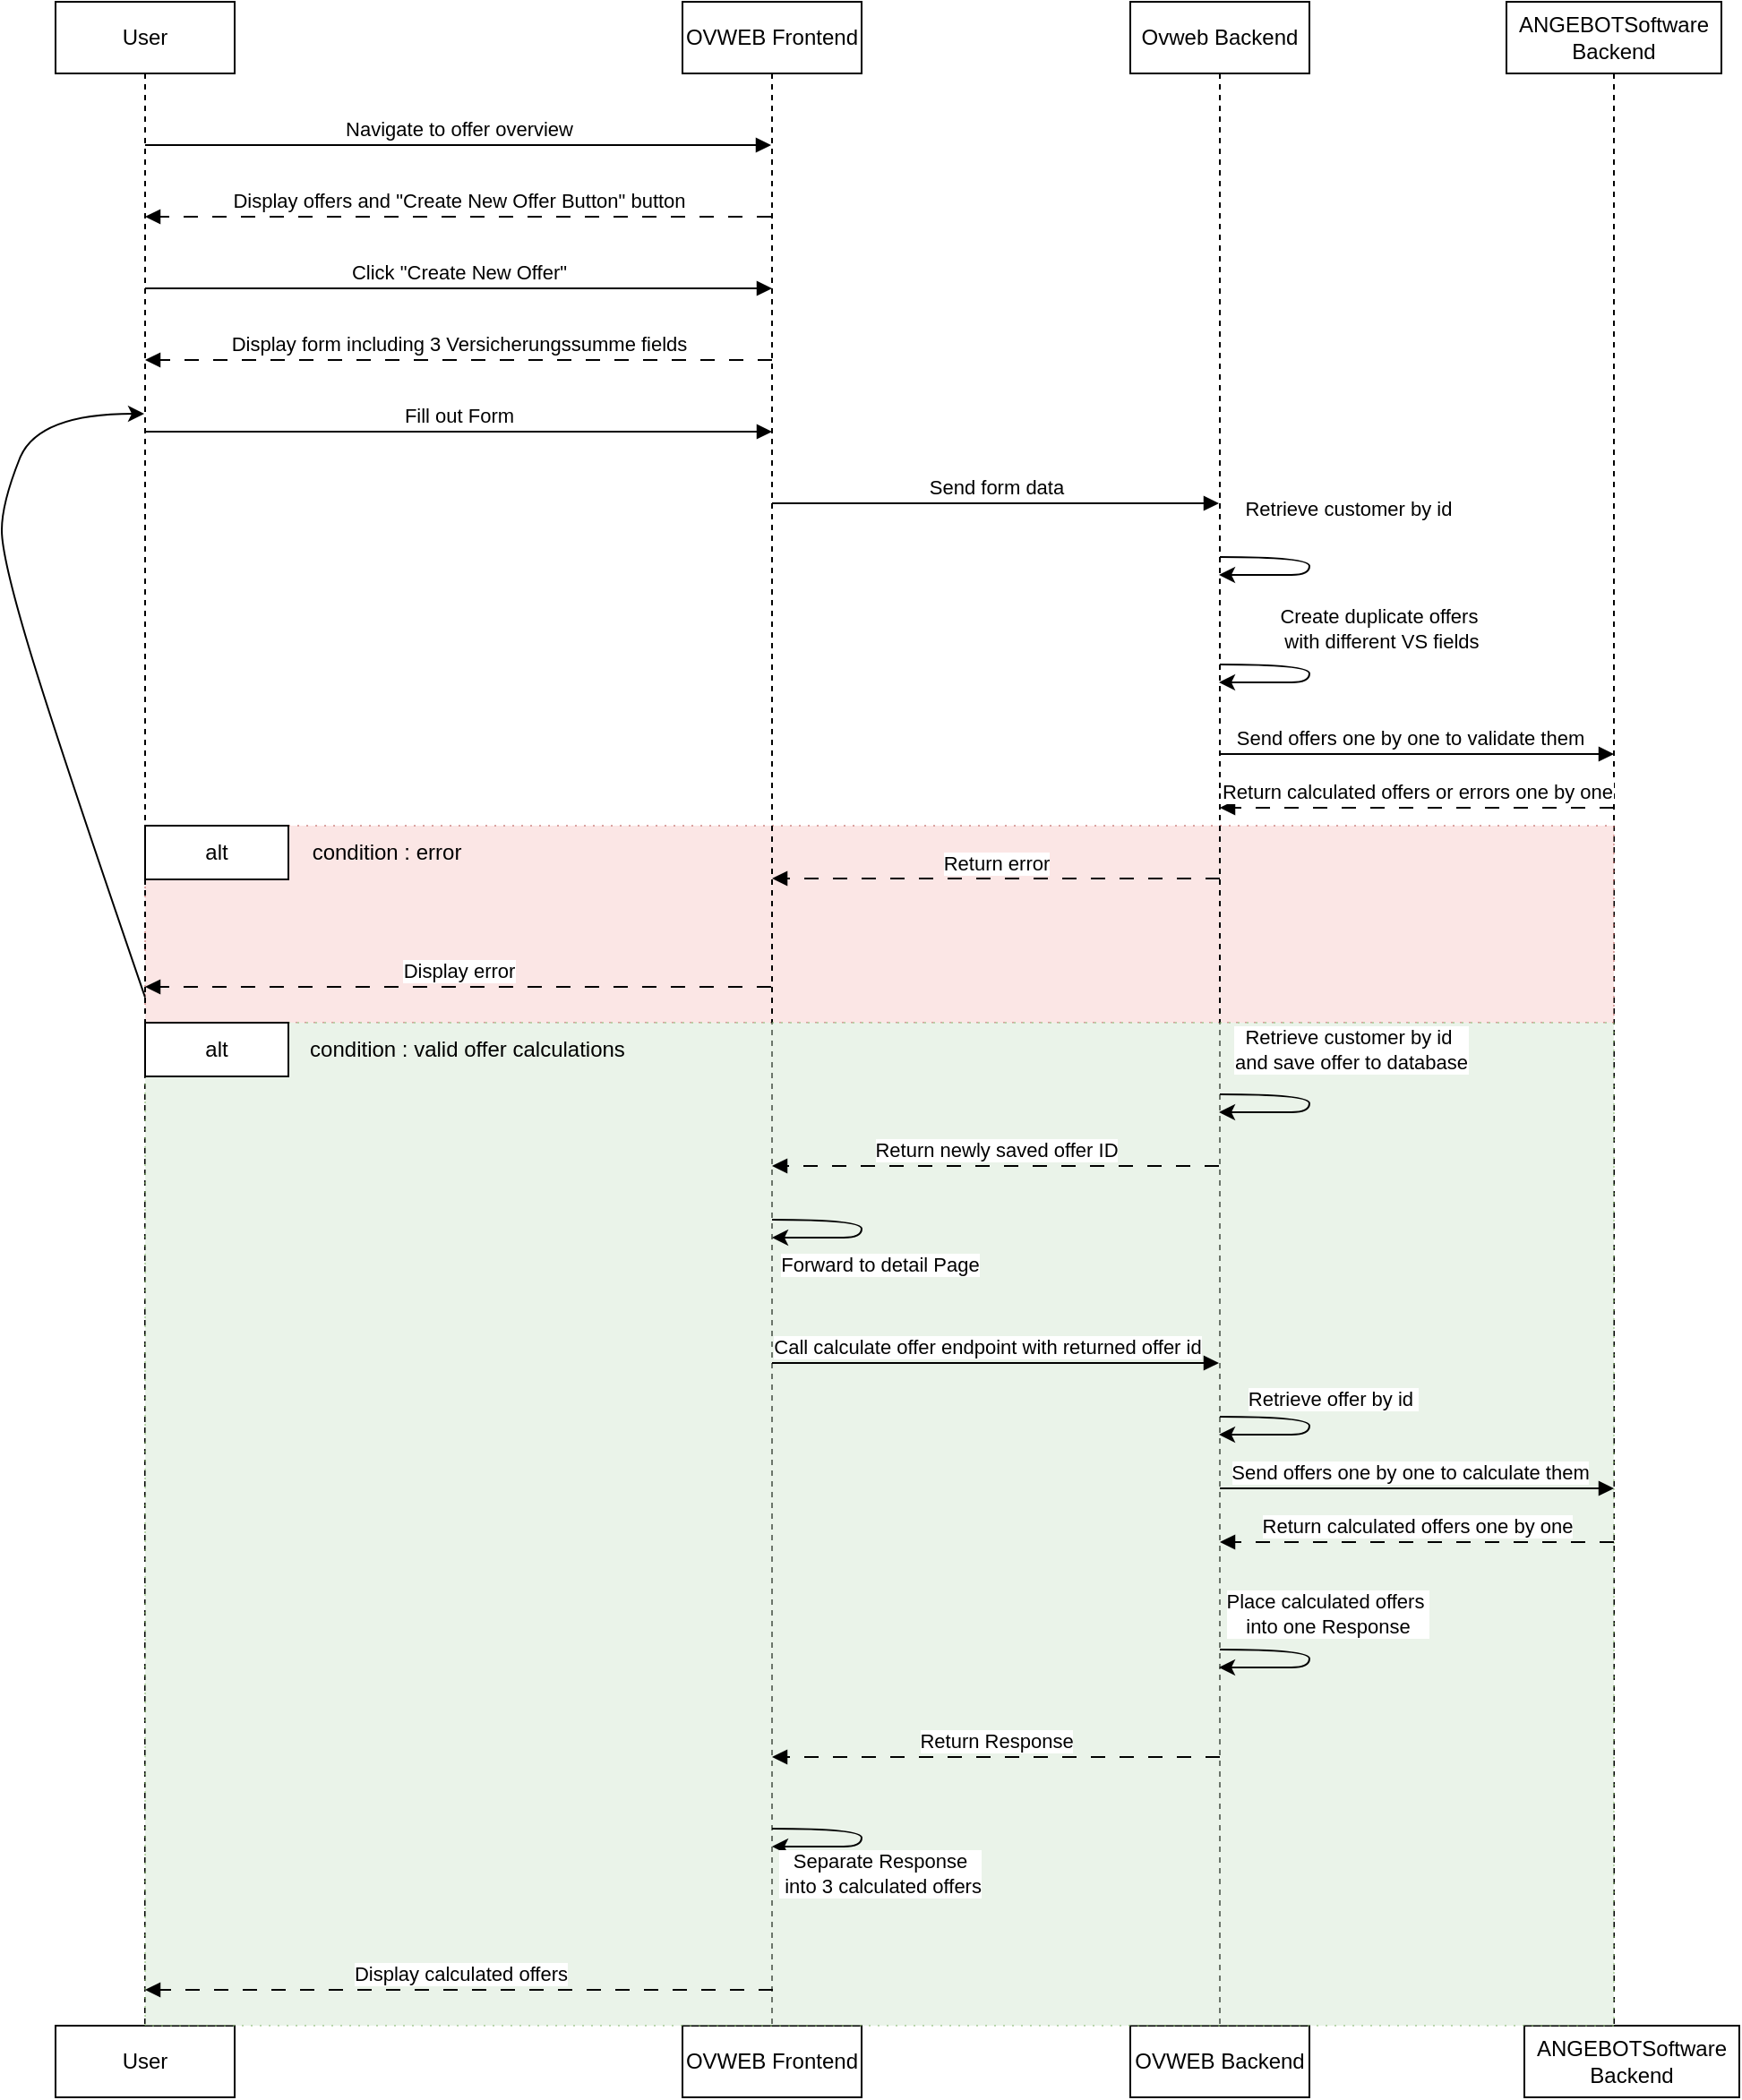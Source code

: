 <mxfile version="24.2.5" type="device">
  <diagram name="Page-1" id="2YBvvXClWsGukQMizWep">
    <mxGraphModel dx="1434" dy="772" grid="1" gridSize="10" guides="1" tooltips="1" connect="1" arrows="1" fold="1" page="1" pageScale="1" pageWidth="850" pageHeight="1100" math="0" shadow="0">
      <root>
        <mxCell id="0" />
        <mxCell id="1" parent="0" />
        <mxCell id="aM9ryv3xv72pqoxQDRHE-7" value="Navigate to offer overview" style="html=1;verticalAlign=bottom;endArrow=block;edgeStyle=elbowEdgeStyle;elbow=vertical;curved=0;rounded=0;" parent="1" source="aM9ryv3xv72pqoxQDRHE-1" target="aM9ryv3xv72pqoxQDRHE-5" edge="1">
          <mxGeometry relative="1" as="geometry">
            <mxPoint x="115" y="170" as="sourcePoint" />
            <Array as="points">
              <mxPoint x="180" y="120" />
            </Array>
            <mxPoint x="385" y="120" as="targetPoint" />
          </mxGeometry>
        </mxCell>
        <mxCell id="aM9ryv3xv72pqoxQDRHE-9" value="Display offers and &quot;Create New Offer Button&quot; button" style="html=1;verticalAlign=bottom;endArrow=block;edgeStyle=elbowEdgeStyle;elbow=vertical;curved=0;rounded=0;dashed=1;dashPattern=8 8;" parent="1" source="aM9ryv3xv72pqoxQDRHE-5" target="aM9ryv3xv72pqoxQDRHE-1" edge="1">
          <mxGeometry relative="1" as="geometry">
            <mxPoint x="385" y="160" as="sourcePoint" />
            <Array as="points">
              <mxPoint x="190" y="160" />
            </Array>
            <mxPoint x="100" y="160" as="targetPoint" />
          </mxGeometry>
        </mxCell>
        <mxCell id="lKvY_Jm0F2j54zqgQGJn-3" value="ANGEBOTSoftware Backend" style="shape=umlLifeline;perimeter=lifelinePerimeter;whiteSpace=wrap;html=1;container=0;dropTarget=0;collapsible=0;recursiveResize=0;outlineConnect=0;portConstraint=eastwest;newEdgeStyle={&quot;edgeStyle&quot;:&quot;elbowEdgeStyle&quot;,&quot;elbow&quot;:&quot;vertical&quot;,&quot;curved&quot;:0,&quot;rounded&quot;:0};" parent="1" vertex="1">
          <mxGeometry x="850" y="40" width="120" height="1130" as="geometry" />
        </mxCell>
        <mxCell id="lKvY_Jm0F2j54zqgQGJn-5" value="Click &quot;Create New Offer&quot;" style="html=1;verticalAlign=bottom;endArrow=block;edgeStyle=elbowEdgeStyle;elbow=vertical;curved=0;rounded=0;" parent="1" edge="1">
          <mxGeometry relative="1" as="geometry">
            <mxPoint x="90" y="200" as="sourcePoint" />
            <Array as="points">
              <mxPoint x="180" y="200" />
            </Array>
            <mxPoint x="440" y="200" as="targetPoint" />
          </mxGeometry>
        </mxCell>
        <mxCell id="lKvY_Jm0F2j54zqgQGJn-6" value="Display form &lt;span style=&quot;&quot;&gt;including 3 Versicherungssumme fields&lt;/span&gt;" style="html=1;verticalAlign=bottom;endArrow=block;edgeStyle=elbowEdgeStyle;elbow=vertical;curved=0;rounded=0;labelBackgroundColor=none;dashed=1;dashPattern=8 8;" parent="1" edge="1">
          <mxGeometry relative="1" as="geometry">
            <mxPoint x="440" y="240" as="sourcePoint" />
            <Array as="points">
              <mxPoint x="190" y="240" />
            </Array>
            <mxPoint x="90" y="240" as="targetPoint" />
          </mxGeometry>
        </mxCell>
        <mxCell id="lKvY_Jm0F2j54zqgQGJn-13" value="Fill out Form" style="html=1;verticalAlign=bottom;endArrow=block;edgeStyle=elbowEdgeStyle;elbow=vertical;curved=0;rounded=0;" parent="1" edge="1">
          <mxGeometry relative="1" as="geometry">
            <mxPoint x="90" y="280" as="sourcePoint" />
            <Array as="points">
              <mxPoint x="180" y="280" />
            </Array>
            <mxPoint x="440" y="280" as="targetPoint" />
          </mxGeometry>
        </mxCell>
        <mxCell id="lKvY_Jm0F2j54zqgQGJn-14" value="Send form data" style="html=1;verticalAlign=bottom;endArrow=block;edgeStyle=elbowEdgeStyle;elbow=vertical;curved=0;rounded=0;" parent="1" edge="1">
          <mxGeometry relative="1" as="geometry">
            <mxPoint x="440" y="320" as="sourcePoint" />
            <Array as="points">
              <mxPoint x="530" y="320" />
            </Array>
            <mxPoint x="689.5" y="320" as="targetPoint" />
          </mxGeometry>
        </mxCell>
        <mxCell id="lKvY_Jm0F2j54zqgQGJn-16" value="" style="curved=1;endArrow=classic;html=1;rounded=0;" parent="1" edge="1">
          <mxGeometry width="50" height="50" relative="1" as="geometry">
            <mxPoint x="690" y="350" as="sourcePoint" />
            <mxPoint x="689.5" y="360" as="targetPoint" />
            <Array as="points">
              <mxPoint x="740" y="350" />
              <mxPoint x="740" y="360" />
              <mxPoint x="720" y="360" />
              <mxPoint x="710" y="360" />
            </Array>
          </mxGeometry>
        </mxCell>
        <mxCell id="lKvY_Jm0F2j54zqgQGJn-17" value="Retrieve customer by id&amp;nbsp;&lt;div&gt;&lt;br&gt;&lt;/div&gt;" style="edgeLabel;html=1;align=center;verticalAlign=middle;resizable=0;points=[];" parent="lKvY_Jm0F2j54zqgQGJn-16" vertex="1" connectable="0">
          <mxGeometry x="-0.408" y="1" relative="1" as="geometry">
            <mxPoint x="40" y="-19" as="offset" />
          </mxGeometry>
        </mxCell>
        <mxCell id="lKvY_Jm0F2j54zqgQGJn-32" value="User" style="rounded=0;whiteSpace=wrap;html=1;" parent="1" vertex="1">
          <mxGeometry x="40" y="1170" width="100" height="40" as="geometry" />
        </mxCell>
        <mxCell id="lKvY_Jm0F2j54zqgQGJn-33" value="OVWEB Frontend" style="rounded=0;whiteSpace=wrap;html=1;" parent="1" vertex="1">
          <mxGeometry x="390" y="1170" width="100" height="40" as="geometry" />
        </mxCell>
        <mxCell id="lKvY_Jm0F2j54zqgQGJn-34" value="OVWEB Backend" style="rounded=0;whiteSpace=wrap;html=1;" parent="1" vertex="1">
          <mxGeometry x="640" y="1170" width="100" height="40" as="geometry" />
        </mxCell>
        <mxCell id="lKvY_Jm0F2j54zqgQGJn-35" value="ANGEBOTSoftware Backend" style="rounded=0;whiteSpace=wrap;html=1;" parent="1" vertex="1">
          <mxGeometry x="860" y="1170" width="120" height="40" as="geometry" />
        </mxCell>
        <mxCell id="Sgo-pSfODDf2OebPfVKA-1" value="" style="curved=1;endArrow=classic;html=1;rounded=0;" parent="1" edge="1">
          <mxGeometry width="50" height="50" relative="1" as="geometry">
            <mxPoint x="690" y="410" as="sourcePoint" />
            <mxPoint x="689.5" y="420" as="targetPoint" />
            <Array as="points">
              <mxPoint x="740" y="410" />
              <mxPoint x="740" y="420" />
              <mxPoint x="720" y="420" />
              <mxPoint x="710" y="420" />
            </Array>
          </mxGeometry>
        </mxCell>
        <mxCell id="Sgo-pSfODDf2OebPfVKA-2" value="&lt;span style=&quot;&quot;&gt;Create duplicate offers&amp;nbsp;&lt;/span&gt;&lt;div&gt;&lt;span style=&quot;&quot;&gt;with different VS fields&lt;/span&gt;&lt;/div&gt;" style="edgeLabel;html=1;align=center;verticalAlign=middle;resizable=0;points=[];labelBackgroundColor=none;" parent="Sgo-pSfODDf2OebPfVKA-1" vertex="1" connectable="0">
          <mxGeometry x="-0.408" y="1" relative="1" as="geometry">
            <mxPoint x="57" y="-19" as="offset" />
          </mxGeometry>
        </mxCell>
        <mxCell id="Sgo-pSfODDf2OebPfVKA-4" value="" style="rounded=0;whiteSpace=wrap;html=1;fillColor=#f8cecc;dashed=1;dashPattern=1 4;strokeColor=#b85450;opacity=50;" parent="1" vertex="1">
          <mxGeometry x="90" y="500" width="820" height="110" as="geometry" />
        </mxCell>
        <mxCell id="Sgo-pSfODDf2OebPfVKA-5" value="alt" style="rounded=0;whiteSpace=wrap;html=1;" parent="1" vertex="1">
          <mxGeometry x="90" y="500" width="80" height="30" as="geometry" />
        </mxCell>
        <mxCell id="Sgo-pSfODDf2OebPfVKA-8" value="condition : error" style="text;html=1;align=center;verticalAlign=middle;whiteSpace=wrap;rounded=0;" parent="1" vertex="1">
          <mxGeometry x="170" y="500" width="110" height="30" as="geometry" />
        </mxCell>
        <mxCell id="lKvY_Jm0F2j54zqgQGJn-1" value="Ovweb Backend" style="shape=umlLifeline;perimeter=lifelinePerimeter;whiteSpace=wrap;html=1;container=0;dropTarget=0;collapsible=0;recursiveResize=0;outlineConnect=0;portConstraint=eastwest;newEdgeStyle={&quot;edgeStyle&quot;:&quot;elbowEdgeStyle&quot;,&quot;elbow&quot;:&quot;vertical&quot;,&quot;curved&quot;:0,&quot;rounded&quot;:0};" parent="1" vertex="1">
          <mxGeometry x="640" y="40" width="100" height="1130" as="geometry" />
        </mxCell>
        <mxCell id="aM9ryv3xv72pqoxQDRHE-5" value="OVWEB Frontend" style="shape=umlLifeline;perimeter=lifelinePerimeter;whiteSpace=wrap;html=1;container=0;dropTarget=0;collapsible=0;recursiveResize=0;outlineConnect=0;portConstraint=eastwest;newEdgeStyle={&quot;edgeStyle&quot;:&quot;elbowEdgeStyle&quot;,&quot;elbow&quot;:&quot;vertical&quot;,&quot;curved&quot;:0,&quot;rounded&quot;:0};" parent="1" vertex="1">
          <mxGeometry x="390" y="40" width="100" height="1130" as="geometry" />
        </mxCell>
        <mxCell id="aM9ryv3xv72pqoxQDRHE-1" value="User" style="shape=umlLifeline;perimeter=lifelinePerimeter;whiteSpace=wrap;html=1;container=0;dropTarget=0;collapsible=0;recursiveResize=0;outlineConnect=0;portConstraint=eastwest;newEdgeStyle={&quot;edgeStyle&quot;:&quot;elbowEdgeStyle&quot;,&quot;elbow&quot;:&quot;vertical&quot;,&quot;curved&quot;:0,&quot;rounded&quot;:0};" parent="1" vertex="1">
          <mxGeometry x="40" y="40" width="100" height="1130" as="geometry" />
        </mxCell>
        <mxCell id="Sgo-pSfODDf2OebPfVKA-11" value="Return error" style="html=1;verticalAlign=bottom;endArrow=block;edgeStyle=elbowEdgeStyle;elbow=vertical;curved=0;rounded=0;dashed=1;dashPattern=8 8;" parent="1" edge="1">
          <mxGeometry x="0.0" relative="1" as="geometry">
            <mxPoint x="690" y="529.52" as="sourcePoint" />
            <Array as="points" />
            <mxPoint x="440.024" y="529.663" as="targetPoint" />
            <mxPoint as="offset" />
          </mxGeometry>
        </mxCell>
        <mxCell id="Sgo-pSfODDf2OebPfVKA-13" value="Send offers one by one to validate them" style="html=1;verticalAlign=bottom;endArrow=block;edgeStyle=elbowEdgeStyle;elbow=vertical;curved=0;rounded=0;" parent="1" edge="1">
          <mxGeometry x="-0.038" relative="1" as="geometry">
            <mxPoint x="690" y="460" as="sourcePoint" />
            <Array as="points">
              <mxPoint x="780" y="460" />
            </Array>
            <mxPoint x="910" y="460" as="targetPoint" />
            <mxPoint as="offset" />
          </mxGeometry>
        </mxCell>
        <mxCell id="Sgo-pSfODDf2OebPfVKA-14" value="Return calculated offers or errors one by one" style="html=1;verticalAlign=bottom;endArrow=block;edgeStyle=elbowEdgeStyle;elbow=vertical;curved=0;rounded=0;dashed=1;dashPattern=8 8;" parent="1" edge="1">
          <mxGeometry x="-0.001" relative="1" as="geometry">
            <mxPoint x="910" y="490" as="sourcePoint" />
            <Array as="points" />
            <mxPoint x="690" y="490" as="targetPoint" />
            <mxPoint as="offset" />
          </mxGeometry>
        </mxCell>
        <mxCell id="Sgo-pSfODDf2OebPfVKA-16" value="Display error" style="html=1;verticalAlign=bottom;endArrow=block;edgeStyle=elbowEdgeStyle;elbow=vertical;curved=0;rounded=0;dashed=1;dashPattern=8 8;" parent="1" edge="1">
          <mxGeometry x="-0.001" relative="1" as="geometry">
            <mxPoint x="439.48" y="590.005" as="sourcePoint" />
            <Array as="points" />
            <mxPoint x="90.004" y="590.005" as="targetPoint" />
            <mxPoint as="offset" />
          </mxGeometry>
        </mxCell>
        <mxCell id="Sgo-pSfODDf2OebPfVKA-18" value="" style="curved=1;endArrow=classic;html=1;rounded=0;exitX=0;exitY=0.871;exitDx=0;exitDy=0;exitPerimeter=0;" parent="1" source="Sgo-pSfODDf2OebPfVKA-4" target="aM9ryv3xv72pqoxQDRHE-1" edge="1">
          <mxGeometry width="50" height="50" relative="1" as="geometry">
            <mxPoint x="580" y="420" as="sourcePoint" />
            <mxPoint x="30" y="270" as="targetPoint" />
            <Array as="points">
              <mxPoint x="40" y="450" />
              <mxPoint x="10" y="350" />
              <mxPoint x="10" y="320" />
              <mxPoint x="30" y="270" />
            </Array>
          </mxGeometry>
        </mxCell>
        <mxCell id="Sgo-pSfODDf2OebPfVKA-19" value="" style="rounded=0;whiteSpace=wrap;html=1;fillColor=#d5e8d4;dashed=1;dashPattern=1 4;strokeColor=#82b366;opacity=50;" parent="1" vertex="1">
          <mxGeometry x="90" y="610" width="820" height="560" as="geometry" />
        </mxCell>
        <mxCell id="Sgo-pSfODDf2OebPfVKA-20" value="alt" style="rounded=0;whiteSpace=wrap;html=1;" parent="1" vertex="1">
          <mxGeometry x="90" y="610" width="80" height="30" as="geometry" />
        </mxCell>
        <mxCell id="Sgo-pSfODDf2OebPfVKA-21" value="condition : valid offer calculations" style="text;html=1;align=center;verticalAlign=middle;whiteSpace=wrap;rounded=0;" parent="1" vertex="1">
          <mxGeometry x="170" y="610" width="200" height="30" as="geometry" />
        </mxCell>
        <mxCell id="Sgo-pSfODDf2OebPfVKA-22" value="" style="curved=1;endArrow=classic;html=1;rounded=0;" parent="1" edge="1">
          <mxGeometry width="50" height="50" relative="1" as="geometry">
            <mxPoint x="690" y="650" as="sourcePoint" />
            <mxPoint x="689.5" y="660" as="targetPoint" />
            <Array as="points">
              <mxPoint x="740" y="650" />
              <mxPoint x="740" y="660" />
              <mxPoint x="720" y="660" />
              <mxPoint x="710" y="660" />
            </Array>
          </mxGeometry>
        </mxCell>
        <mxCell id="Sgo-pSfODDf2OebPfVKA-23" value="Retrieve customer by id&amp;nbsp;&lt;div&gt;and save offer to database&lt;/div&gt;" style="edgeLabel;html=1;align=center;verticalAlign=middle;resizable=0;points=[];" parent="Sgo-pSfODDf2OebPfVKA-22" vertex="1" connectable="0">
          <mxGeometry x="-0.408" y="1" relative="1" as="geometry">
            <mxPoint x="40" y="-24" as="offset" />
          </mxGeometry>
        </mxCell>
        <mxCell id="lKvY_Jm0F2j54zqgQGJn-19" value="Return newly saved offer ID" style="html=1;verticalAlign=bottom;endArrow=block;edgeStyle=elbowEdgeStyle;elbow=vertical;curved=0;rounded=0;dashed=1;dashPattern=8 8;" parent="1" edge="1">
          <mxGeometry relative="1" as="geometry">
            <mxPoint x="689.5" y="690" as="sourcePoint" />
            <Array as="points" />
            <mxPoint x="440" y="690" as="targetPoint" />
          </mxGeometry>
        </mxCell>
        <mxCell id="lKvY_Jm0F2j54zqgQGJn-20" value="" style="curved=1;endArrow=classic;html=1;rounded=0;" parent="1" edge="1">
          <mxGeometry width="50" height="50" relative="1" as="geometry">
            <mxPoint x="440" y="720" as="sourcePoint" />
            <mxPoint x="440" y="730" as="targetPoint" />
            <Array as="points">
              <mxPoint x="490" y="720" />
              <mxPoint x="490" y="730" />
              <mxPoint x="470" y="730" />
              <mxPoint x="460" y="730" />
            </Array>
          </mxGeometry>
        </mxCell>
        <mxCell id="lKvY_Jm0F2j54zqgQGJn-21" value="Forward to detail Page" style="edgeLabel;html=1;align=center;verticalAlign=middle;resizable=0;points=[];" parent="lKvY_Jm0F2j54zqgQGJn-20" vertex="1" connectable="0">
          <mxGeometry x="-0.408" y="1" relative="1" as="geometry">
            <mxPoint x="27" y="26" as="offset" />
          </mxGeometry>
        </mxCell>
        <mxCell id="lKvY_Jm0F2j54zqgQGJn-22" value="Call calculate offer endpoint with returned offer id" style="html=1;verticalAlign=bottom;endArrow=block;edgeStyle=elbowEdgeStyle;elbow=vertical;curved=0;rounded=0;" parent="1" edge="1">
          <mxGeometry x="-0.038" relative="1" as="geometry">
            <mxPoint x="440" y="800" as="sourcePoint" />
            <Array as="points">
              <mxPoint x="530" y="800" />
            </Array>
            <mxPoint x="689.5" y="800" as="targetPoint" />
            <mxPoint as="offset" />
          </mxGeometry>
        </mxCell>
        <mxCell id="lKvY_Jm0F2j54zqgQGJn-23" value="" style="curved=1;endArrow=classic;html=1;rounded=0;" parent="1" edge="1">
          <mxGeometry width="50" height="50" relative="1" as="geometry">
            <mxPoint x="690" y="830" as="sourcePoint" />
            <mxPoint x="689.5" y="840" as="targetPoint" />
            <Array as="points">
              <mxPoint x="740" y="830" />
              <mxPoint x="740" y="840" />
              <mxPoint x="720" y="840" />
              <mxPoint x="710" y="840" />
            </Array>
          </mxGeometry>
        </mxCell>
        <mxCell id="lKvY_Jm0F2j54zqgQGJn-24" value="Retrieve offer by id&amp;nbsp;" style="edgeLabel;html=1;align=center;verticalAlign=middle;resizable=0;points=[];" parent="lKvY_Jm0F2j54zqgQGJn-23" vertex="1" connectable="0">
          <mxGeometry x="-0.408" y="1" relative="1" as="geometry">
            <mxPoint x="30" y="-9" as="offset" />
          </mxGeometry>
        </mxCell>
        <mxCell id="lKvY_Jm0F2j54zqgQGJn-29" value="Return Response" style="html=1;verticalAlign=bottom;endArrow=block;edgeStyle=elbowEdgeStyle;elbow=vertical;curved=0;rounded=0;dashed=1;dashPattern=8 8;" parent="1" edge="1">
          <mxGeometry x="-0.001" relative="1" as="geometry">
            <mxPoint x="690" y="1020" as="sourcePoint" />
            <Array as="points" />
            <mxPoint x="440" y="1020" as="targetPoint" />
            <mxPoint as="offset" />
          </mxGeometry>
        </mxCell>
        <mxCell id="Sgo-pSfODDf2OebPfVKA-25" value="Send offers one by one to calculate them" style="html=1;verticalAlign=bottom;endArrow=block;edgeStyle=elbowEdgeStyle;elbow=vertical;curved=0;rounded=0;" parent="1" edge="1">
          <mxGeometry x="-0.038" relative="1" as="geometry">
            <mxPoint x="690" y="870" as="sourcePoint" />
            <Array as="points">
              <mxPoint x="780" y="870" />
            </Array>
            <mxPoint x="910" y="870" as="targetPoint" />
            <mxPoint as="offset" />
          </mxGeometry>
        </mxCell>
        <mxCell id="Sgo-pSfODDf2OebPfVKA-26" value="Return calculated offers one by one" style="html=1;verticalAlign=bottom;endArrow=block;edgeStyle=elbowEdgeStyle;elbow=vertical;curved=0;rounded=0;dashed=1;dashPattern=8 8;" parent="1" edge="1">
          <mxGeometry x="-0.001" relative="1" as="geometry">
            <mxPoint x="910" y="900" as="sourcePoint" />
            <Array as="points" />
            <mxPoint x="690" y="900" as="targetPoint" />
            <mxPoint as="offset" />
          </mxGeometry>
        </mxCell>
        <mxCell id="Sgo-pSfODDf2OebPfVKA-27" value="" style="curved=1;endArrow=classic;html=1;rounded=0;" parent="1" edge="1">
          <mxGeometry width="50" height="50" relative="1" as="geometry">
            <mxPoint x="690" y="960" as="sourcePoint" />
            <mxPoint x="689.5" y="970" as="targetPoint" />
            <Array as="points">
              <mxPoint x="740" y="960" />
              <mxPoint x="740" y="970" />
              <mxPoint x="720" y="970" />
              <mxPoint x="710" y="970" />
            </Array>
          </mxGeometry>
        </mxCell>
        <mxCell id="Sgo-pSfODDf2OebPfVKA-28" value="Place calculated offers&amp;nbsp;&lt;div&gt;into one Response&lt;/div&gt;" style="edgeLabel;html=1;align=center;verticalAlign=middle;resizable=0;points=[];" parent="Sgo-pSfODDf2OebPfVKA-27" vertex="1" connectable="0">
          <mxGeometry x="-0.408" y="1" relative="1" as="geometry">
            <mxPoint x="27" y="-19" as="offset" />
          </mxGeometry>
        </mxCell>
        <mxCell id="lKvY_Jm0F2j54zqgQGJn-31" value="Display calculated offers" style="html=1;verticalAlign=bottom;endArrow=block;edgeStyle=elbowEdgeStyle;elbow=vertical;curved=0;rounded=0;dashed=1;dashPattern=8 8;" parent="1" edge="1">
          <mxGeometry x="-0.001" relative="1" as="geometry">
            <mxPoint x="440.5" y="1150" as="sourcePoint" />
            <Array as="points" />
            <mxPoint x="90" y="1150" as="targetPoint" />
            <mxPoint as="offset" />
          </mxGeometry>
        </mxCell>
        <mxCell id="Sgo-pSfODDf2OebPfVKA-29" value="" style="curved=1;endArrow=classic;html=1;rounded=0;" parent="1" edge="1">
          <mxGeometry width="50" height="50" relative="1" as="geometry">
            <mxPoint x="440" y="1060" as="sourcePoint" />
            <mxPoint x="440" y="1070" as="targetPoint" />
            <Array as="points">
              <mxPoint x="490" y="1060" />
              <mxPoint x="490" y="1070" />
              <mxPoint x="470" y="1070" />
              <mxPoint x="460" y="1070" />
            </Array>
          </mxGeometry>
        </mxCell>
        <mxCell id="Sgo-pSfODDf2OebPfVKA-30" value="Separate Response&lt;div&gt;&amp;nbsp;into 3 calculated offers&lt;/div&gt;" style="edgeLabel;html=1;align=center;verticalAlign=middle;resizable=0;points=[];" parent="Sgo-pSfODDf2OebPfVKA-29" vertex="1" connectable="0">
          <mxGeometry x="-0.408" y="1" relative="1" as="geometry">
            <mxPoint x="27" y="26" as="offset" />
          </mxGeometry>
        </mxCell>
      </root>
    </mxGraphModel>
  </diagram>
</mxfile>
